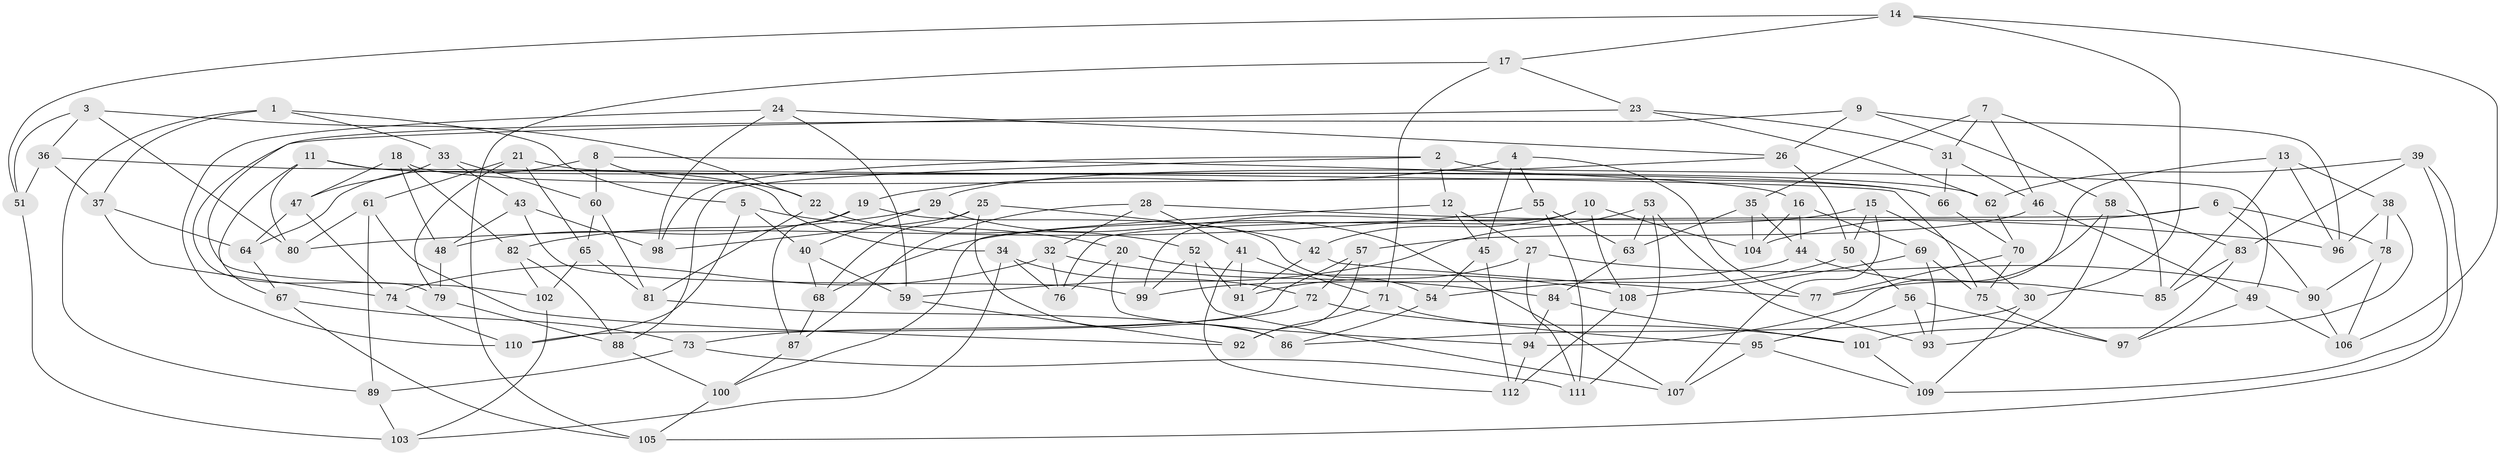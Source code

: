 // coarse degree distribution, {3: 0.08974358974358974, 5: 0.0641025641025641, 4: 0.7051282051282052, 7: 0.02564102564102564, 11: 0.01282051282051282, 8: 0.038461538461538464, 2: 0.01282051282051282, 6: 0.038461538461538464, 9: 0.01282051282051282}
// Generated by graph-tools (version 1.1) at 2025/04/03/04/25 22:04:00]
// undirected, 112 vertices, 224 edges
graph export_dot {
graph [start="1"]
  node [color=gray90,style=filled];
  1;
  2;
  3;
  4;
  5;
  6;
  7;
  8;
  9;
  10;
  11;
  12;
  13;
  14;
  15;
  16;
  17;
  18;
  19;
  20;
  21;
  22;
  23;
  24;
  25;
  26;
  27;
  28;
  29;
  30;
  31;
  32;
  33;
  34;
  35;
  36;
  37;
  38;
  39;
  40;
  41;
  42;
  43;
  44;
  45;
  46;
  47;
  48;
  49;
  50;
  51;
  52;
  53;
  54;
  55;
  56;
  57;
  58;
  59;
  60;
  61;
  62;
  63;
  64;
  65;
  66;
  67;
  68;
  69;
  70;
  71;
  72;
  73;
  74;
  75;
  76;
  77;
  78;
  79;
  80;
  81;
  82;
  83;
  84;
  85;
  86;
  87;
  88;
  89;
  90;
  91;
  92;
  93;
  94;
  95;
  96;
  97;
  98;
  99;
  100;
  101;
  102;
  103;
  104;
  105;
  106;
  107;
  108;
  109;
  110;
  111;
  112;
  1 -- 37;
  1 -- 5;
  1 -- 89;
  1 -- 33;
  2 -- 88;
  2 -- 12;
  2 -- 49;
  2 -- 98;
  3 -- 80;
  3 -- 22;
  3 -- 36;
  3 -- 51;
  4 -- 45;
  4 -- 77;
  4 -- 19;
  4 -- 55;
  5 -- 40;
  5 -- 20;
  5 -- 110;
  6 -- 78;
  6 -- 90;
  6 -- 76;
  6 -- 104;
  7 -- 31;
  7 -- 35;
  7 -- 85;
  7 -- 46;
  8 -- 16;
  8 -- 22;
  8 -- 60;
  8 -- 64;
  9 -- 96;
  9 -- 79;
  9 -- 58;
  9 -- 26;
  10 -- 42;
  10 -- 108;
  10 -- 104;
  10 -- 99;
  11 -- 67;
  11 -- 34;
  11 -- 80;
  11 -- 66;
  12 -- 45;
  12 -- 100;
  12 -- 27;
  13 -- 38;
  13 -- 85;
  13 -- 94;
  13 -- 96;
  14 -- 30;
  14 -- 17;
  14 -- 51;
  14 -- 106;
  15 -- 30;
  15 -- 107;
  15 -- 68;
  15 -- 50;
  16 -- 44;
  16 -- 69;
  16 -- 104;
  17 -- 105;
  17 -- 71;
  17 -- 23;
  18 -- 82;
  18 -- 47;
  18 -- 48;
  18 -- 66;
  19 -- 54;
  19 -- 87;
  19 -- 48;
  20 -- 94;
  20 -- 108;
  20 -- 76;
  21 -- 65;
  21 -- 62;
  21 -- 79;
  21 -- 61;
  22 -- 52;
  22 -- 81;
  23 -- 102;
  23 -- 62;
  23 -- 31;
  24 -- 59;
  24 -- 98;
  24 -- 26;
  24 -- 110;
  25 -- 42;
  25 -- 68;
  25 -- 98;
  25 -- 86;
  26 -- 29;
  26 -- 50;
  27 -- 90;
  27 -- 111;
  27 -- 91;
  28 -- 41;
  28 -- 87;
  28 -- 32;
  28 -- 96;
  29 -- 82;
  29 -- 107;
  29 -- 40;
  30 -- 86;
  30 -- 109;
  31 -- 66;
  31 -- 46;
  32 -- 84;
  32 -- 76;
  32 -- 74;
  33 -- 43;
  33 -- 60;
  33 -- 47;
  34 -- 72;
  34 -- 76;
  34 -- 103;
  35 -- 63;
  35 -- 104;
  35 -- 44;
  36 -- 51;
  36 -- 75;
  36 -- 37;
  37 -- 64;
  37 -- 74;
  38 -- 96;
  38 -- 78;
  38 -- 101;
  39 -- 105;
  39 -- 109;
  39 -- 83;
  39 -- 62;
  40 -- 68;
  40 -- 59;
  41 -- 112;
  41 -- 71;
  41 -- 91;
  42 -- 91;
  42 -- 77;
  43 -- 98;
  43 -- 48;
  43 -- 99;
  44 -- 99;
  44 -- 85;
  45 -- 112;
  45 -- 54;
  46 -- 49;
  46 -- 57;
  47 -- 64;
  47 -- 74;
  48 -- 79;
  49 -- 97;
  49 -- 106;
  50 -- 54;
  50 -- 56;
  51 -- 103;
  52 -- 107;
  52 -- 99;
  52 -- 91;
  53 -- 111;
  53 -- 63;
  53 -- 59;
  53 -- 93;
  54 -- 86;
  55 -- 63;
  55 -- 111;
  55 -- 80;
  56 -- 93;
  56 -- 97;
  56 -- 95;
  57 -- 110;
  57 -- 92;
  57 -- 72;
  58 -- 83;
  58 -- 77;
  58 -- 93;
  59 -- 92;
  60 -- 81;
  60 -- 65;
  61 -- 89;
  61 -- 80;
  61 -- 92;
  62 -- 70;
  63 -- 84;
  64 -- 67;
  65 -- 81;
  65 -- 102;
  66 -- 70;
  67 -- 105;
  67 -- 73;
  68 -- 87;
  69 -- 108;
  69 -- 93;
  69 -- 75;
  70 -- 75;
  70 -- 77;
  71 -- 92;
  71 -- 95;
  72 -- 101;
  72 -- 73;
  73 -- 89;
  73 -- 111;
  74 -- 110;
  75 -- 97;
  78 -- 90;
  78 -- 106;
  79 -- 88;
  81 -- 86;
  82 -- 88;
  82 -- 102;
  83 -- 97;
  83 -- 85;
  84 -- 101;
  84 -- 94;
  87 -- 100;
  88 -- 100;
  89 -- 103;
  90 -- 106;
  94 -- 112;
  95 -- 109;
  95 -- 107;
  100 -- 105;
  101 -- 109;
  102 -- 103;
  108 -- 112;
}
